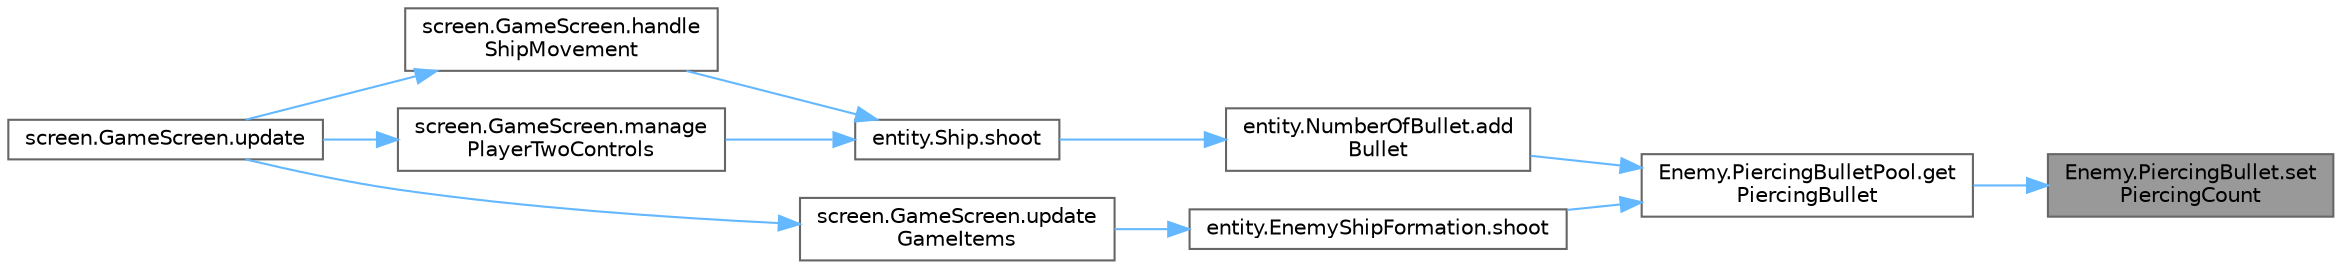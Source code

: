 digraph "Enemy.PiercingBullet.setPiercingCount"
{
 // LATEX_PDF_SIZE
  bgcolor="transparent";
  edge [fontname=Helvetica,fontsize=10,labelfontname=Helvetica,labelfontsize=10];
  node [fontname=Helvetica,fontsize=10,shape=box,height=0.2,width=0.4];
  rankdir="RL";
  Node1 [id="Node000001",label="Enemy.PiercingBullet.set\lPiercingCount",height=0.2,width=0.4,color="gray40", fillcolor="grey60", style="filled", fontcolor="black",tooltip="Setter for the piercing count."];
  Node1 -> Node2 [id="edge1_Node000001_Node000002",dir="back",color="steelblue1",style="solid",tooltip=" "];
  Node2 [id="Node000002",label="Enemy.PiercingBulletPool.get\lPiercingBullet",height=0.2,width=0.4,color="grey40", fillcolor="white", style="filled",URL="$class_enemy_1_1_piercing_bullet_pool.html#a4a52999ff5a663a5f5ff989fee638d18",tooltip="Retrieves a piercing bullet from the pool if one is available, or creates a new one if the pool is em..."];
  Node2 -> Node3 [id="edge2_Node000002_Node000003",dir="back",color="steelblue1",style="solid",tooltip=" "];
  Node3 [id="Node000003",label="entity.NumberOfBullet.add\lBullet",height=0.2,width=0.4,color="grey40", fillcolor="white", style="filled",URL="$classentity_1_1_number_of_bullet.html#aba29a7ecbe4f827f784e47bb4670b8ad",tooltip=" "];
  Node3 -> Node4 [id="edge3_Node000003_Node000004",dir="back",color="steelblue1",style="solid",tooltip=" "];
  Node4 [id="Node000004",label="entity.Ship.shoot",height=0.2,width=0.4,color="grey40", fillcolor="white", style="filled",URL="$classentity_1_1_ship.html#a9f468e29f8e09081fcb45234b5d97f5a",tooltip="Shoots a bullet upwards."];
  Node4 -> Node5 [id="edge4_Node000004_Node000005",dir="back",color="steelblue1",style="solid",tooltip=" "];
  Node5 [id="Node000005",label="screen.GameScreen.handle\lShipMovement",height=0.2,width=0.4,color="grey40", fillcolor="white", style="filled",URL="$classscreen_1_1_game_screen.html#afe65922c8de47fc748e1555c84a991c2",tooltip=" "];
  Node5 -> Node6 [id="edge5_Node000005_Node000006",dir="back",color="steelblue1",style="solid",tooltip=" "];
  Node6 [id="Node000006",label="screen.GameScreen.update",height=0.2,width=0.4,color="grey40", fillcolor="white", style="filled",URL="$classscreen_1_1_game_screen.html#aea54bbc0cb5c6990c159be77532b94e0",tooltip="Updates the elements on screen and checks for events."];
  Node4 -> Node7 [id="edge6_Node000004_Node000007",dir="back",color="steelblue1",style="solid",tooltip=" "];
  Node7 [id="Node000007",label="screen.GameScreen.manage\lPlayerTwoControls",height=0.2,width=0.4,color="grey40", fillcolor="white", style="filled",URL="$classscreen_1_1_game_screen.html#a76eb9b586bb07db6674cd2e311f05331",tooltip=" "];
  Node7 -> Node6 [id="edge7_Node000007_Node000006",dir="back",color="steelblue1",style="solid",tooltip=" "];
  Node2 -> Node8 [id="edge8_Node000002_Node000008",dir="back",color="steelblue1",style="solid",tooltip=" "];
  Node8 [id="Node000008",label="entity.EnemyShipFormation.shoot",height=0.2,width=0.4,color="grey40", fillcolor="white", style="filled",URL="$classentity_1_1_enemy_ship_formation.html#ab14e0e86abd1a4cb54b03c24ded35547",tooltip="Shoots a bullet downwards."];
  Node8 -> Node9 [id="edge9_Node000008_Node000009",dir="back",color="steelblue1",style="solid",tooltip=" "];
  Node9 [id="Node000009",label="screen.GameScreen.update\lGameItems",height=0.2,width=0.4,color="grey40", fillcolor="white", style="filled",URL="$classscreen_1_1_game_screen.html#a170f7dceead615d1b65eadbd70693ea2",tooltip=" "];
  Node9 -> Node6 [id="edge10_Node000009_Node000006",dir="back",color="steelblue1",style="solid",tooltip=" "];
}
